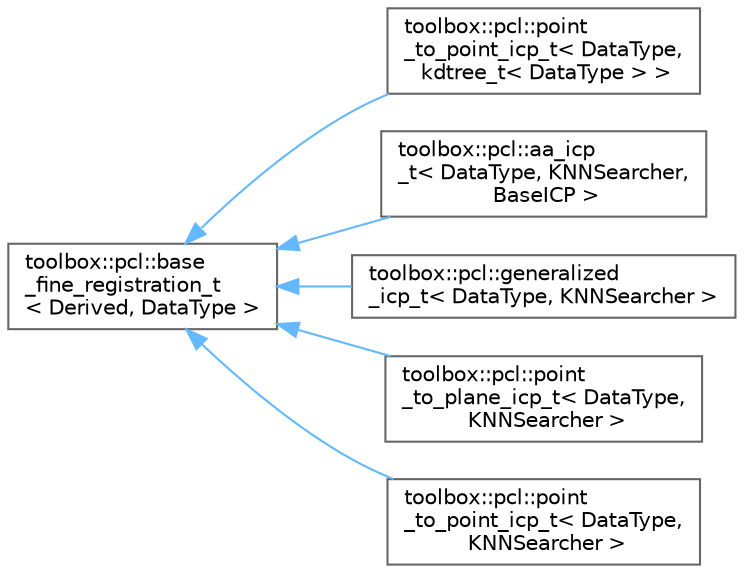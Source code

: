 digraph "Graphical Class Hierarchy"
{
 // LATEX_PDF_SIZE
  bgcolor="transparent";
  edge [fontname=Helvetica,fontsize=10,labelfontname=Helvetica,labelfontsize=10];
  node [fontname=Helvetica,fontsize=10,shape=box,height=0.2,width=0.4];
  rankdir="LR";
  Node0 [id="Node000000",label="toolbox::pcl::base\l_fine_registration_t\l\< Derived, DataType \>",height=0.2,width=0.4,color="grey40", fillcolor="white", style="filled",URL="$classtoolbox_1_1pcl_1_1base__fine__registration__t.html",tooltip="细配准算法的基类（CRTP模式） / Base class for fine registration algorithms (CRTP pattern)"];
  Node0 -> Node1 [id="edge112_Node000000_Node000001",dir="back",color="steelblue1",style="solid",tooltip=" "];
  Node1 [id="Node000001",label="toolbox::pcl::point\l_to_point_icp_t\< DataType,\l kdtree_t\< DataType \> \>",height=0.2,width=0.4,color="grey40", fillcolor="white", style="filled",URL="$classtoolbox_1_1pcl_1_1point__to__point__icp__t.html",tooltip=" "];
  Node0 -> Node2 [id="edge113_Node000000_Node000002",dir="back",color="steelblue1",style="solid",tooltip=" "];
  Node2 [id="Node000002",label="toolbox::pcl::aa_icp\l_t\< DataType, KNNSearcher,\l BaseICP \>",height=0.2,width=0.4,color="grey40", fillcolor="white", style="filled",URL="$classtoolbox_1_1pcl_1_1aa__icp__t.html",tooltip="AA-ICP (Anderson Acceleration ICP) 算法实现 / AA-ICP algorithm implementation."];
  Node0 -> Node3 [id="edge114_Node000000_Node000003",dir="back",color="steelblue1",style="solid",tooltip=" "];
  Node3 [id="Node000003",label="toolbox::pcl::generalized\l_icp_t\< DataType, KNNSearcher \>",height=0.2,width=0.4,color="grey40", fillcolor="white", style="filled",URL="$classtoolbox_1_1pcl_1_1generalized__icp__t.html",tooltip="Generalized ICP (Plane-to-Plane) 算法实现 / Generalized ICP algorithm implementation."];
  Node0 -> Node4 [id="edge115_Node000000_Node000004",dir="back",color="steelblue1",style="solid",tooltip=" "];
  Node4 [id="Node000004",label="toolbox::pcl::point\l_to_plane_icp_t\< DataType,\l KNNSearcher \>",height=0.2,width=0.4,color="grey40", fillcolor="white", style="filled",URL="$classtoolbox_1_1pcl_1_1point__to__plane__icp__t.html",tooltip="Point-to-Plane ICP 算法实现 / Point-to-Plane ICP algorithm implementation."];
  Node0 -> Node5 [id="edge116_Node000000_Node000005",dir="back",color="steelblue1",style="solid",tooltip=" "];
  Node5 [id="Node000005",label="toolbox::pcl::point\l_to_point_icp_t\< DataType,\l KNNSearcher \>",height=0.2,width=0.4,color="grey40", fillcolor="white", style="filled",URL="$classtoolbox_1_1pcl_1_1point__to__point__icp__t.html",tooltip="Point-to-Point ICP 算法实现 / Point-to-Point ICP algorithm implementation."];
}
